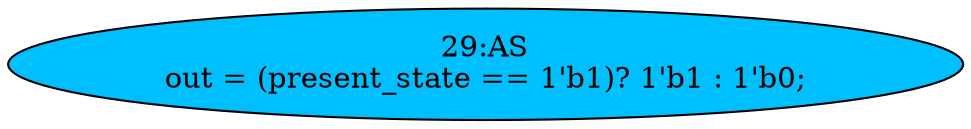 strict digraph "" {
	node [label="\N"];
	"29:AS"	[ast="<pyverilog.vparser.ast.Assign object at 0x7f61067fab50>",
		def_var="['out']",
		fillcolor=deepskyblue,
		label="29:AS
out = (present_state == 1'b1)? 1'b1 : 1'b0;",
		statements="[]",
		style=filled,
		typ=Assign,
		use_var="['present_state']"];
}
